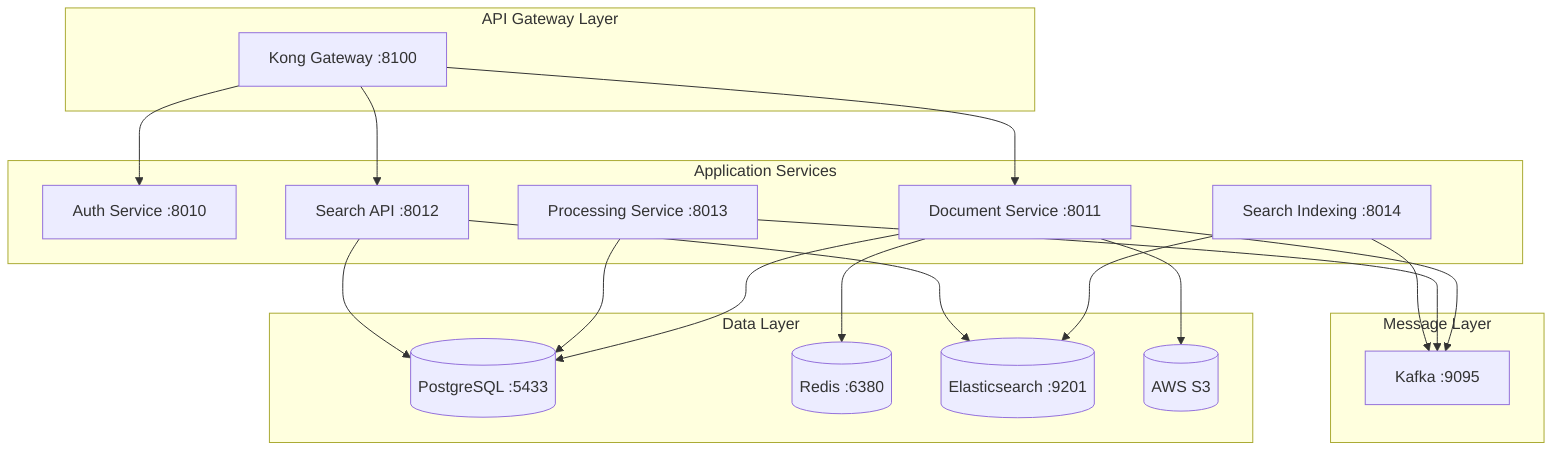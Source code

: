 graph TB
    subgraph "API Gateway Layer"
        Kong[Kong Gateway :8100]
    end
    
    subgraph "Application Services"
        Auth[Auth Service :8010]
        Doc[Document Service :8011]
        Proc[Processing Service :8013]
        Search[Search API :8012]
        Index[Search Indexing :8014]
    end
    
    subgraph "Data Layer"
        PG[(PostgreSQL :5433)]
        Redis[(Redis :6380)]
        ES[(Elasticsearch :9201)]
        S3[(AWS S3)]
    end
    
    subgraph "Message Layer"
        Kafka[Kafka :9095]
    end
    
    Kong --> Auth
    Kong --> Doc
    Kong --> Search
    
    Doc --> PG
    Doc --> Redis
    Doc --> S3
    Doc --> Kafka
    
    Proc --> Kafka
    Proc --> PG
    
    Index --> Kafka
    Index --> ES
    
    Search --> ES
    Search --> PG